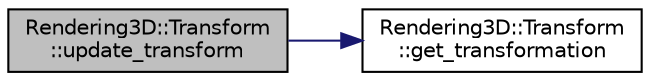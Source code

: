 digraph "Rendering3D::Transform::update_transform"
{
 // LATEX_PDF_SIZE
  edge [fontname="Helvetica",fontsize="10",labelfontname="Helvetica",labelfontsize="10"];
  node [fontname="Helvetica",fontsize="10",shape=record];
  rankdir="LR";
  Node1 [label="Rendering3D::Transform\l::update_transform",height=0.2,width=0.4,color="black", fillcolor="grey75", style="filled", fontcolor="black",tooltip="Updates the transform"];
  Node1 -> Node2 [color="midnightblue",fontsize="10",style="solid",fontname="Helvetica"];
  Node2 [label="Rendering3D::Transform\l::get_transformation",height=0.2,width=0.4,color="black", fillcolor="white", style="filled",URL="$struct_rendering3_d_1_1_transform.html#adbdf82d5441c3942b93306bf203482fd",tooltip="Gets the transformation as copy."];
}
